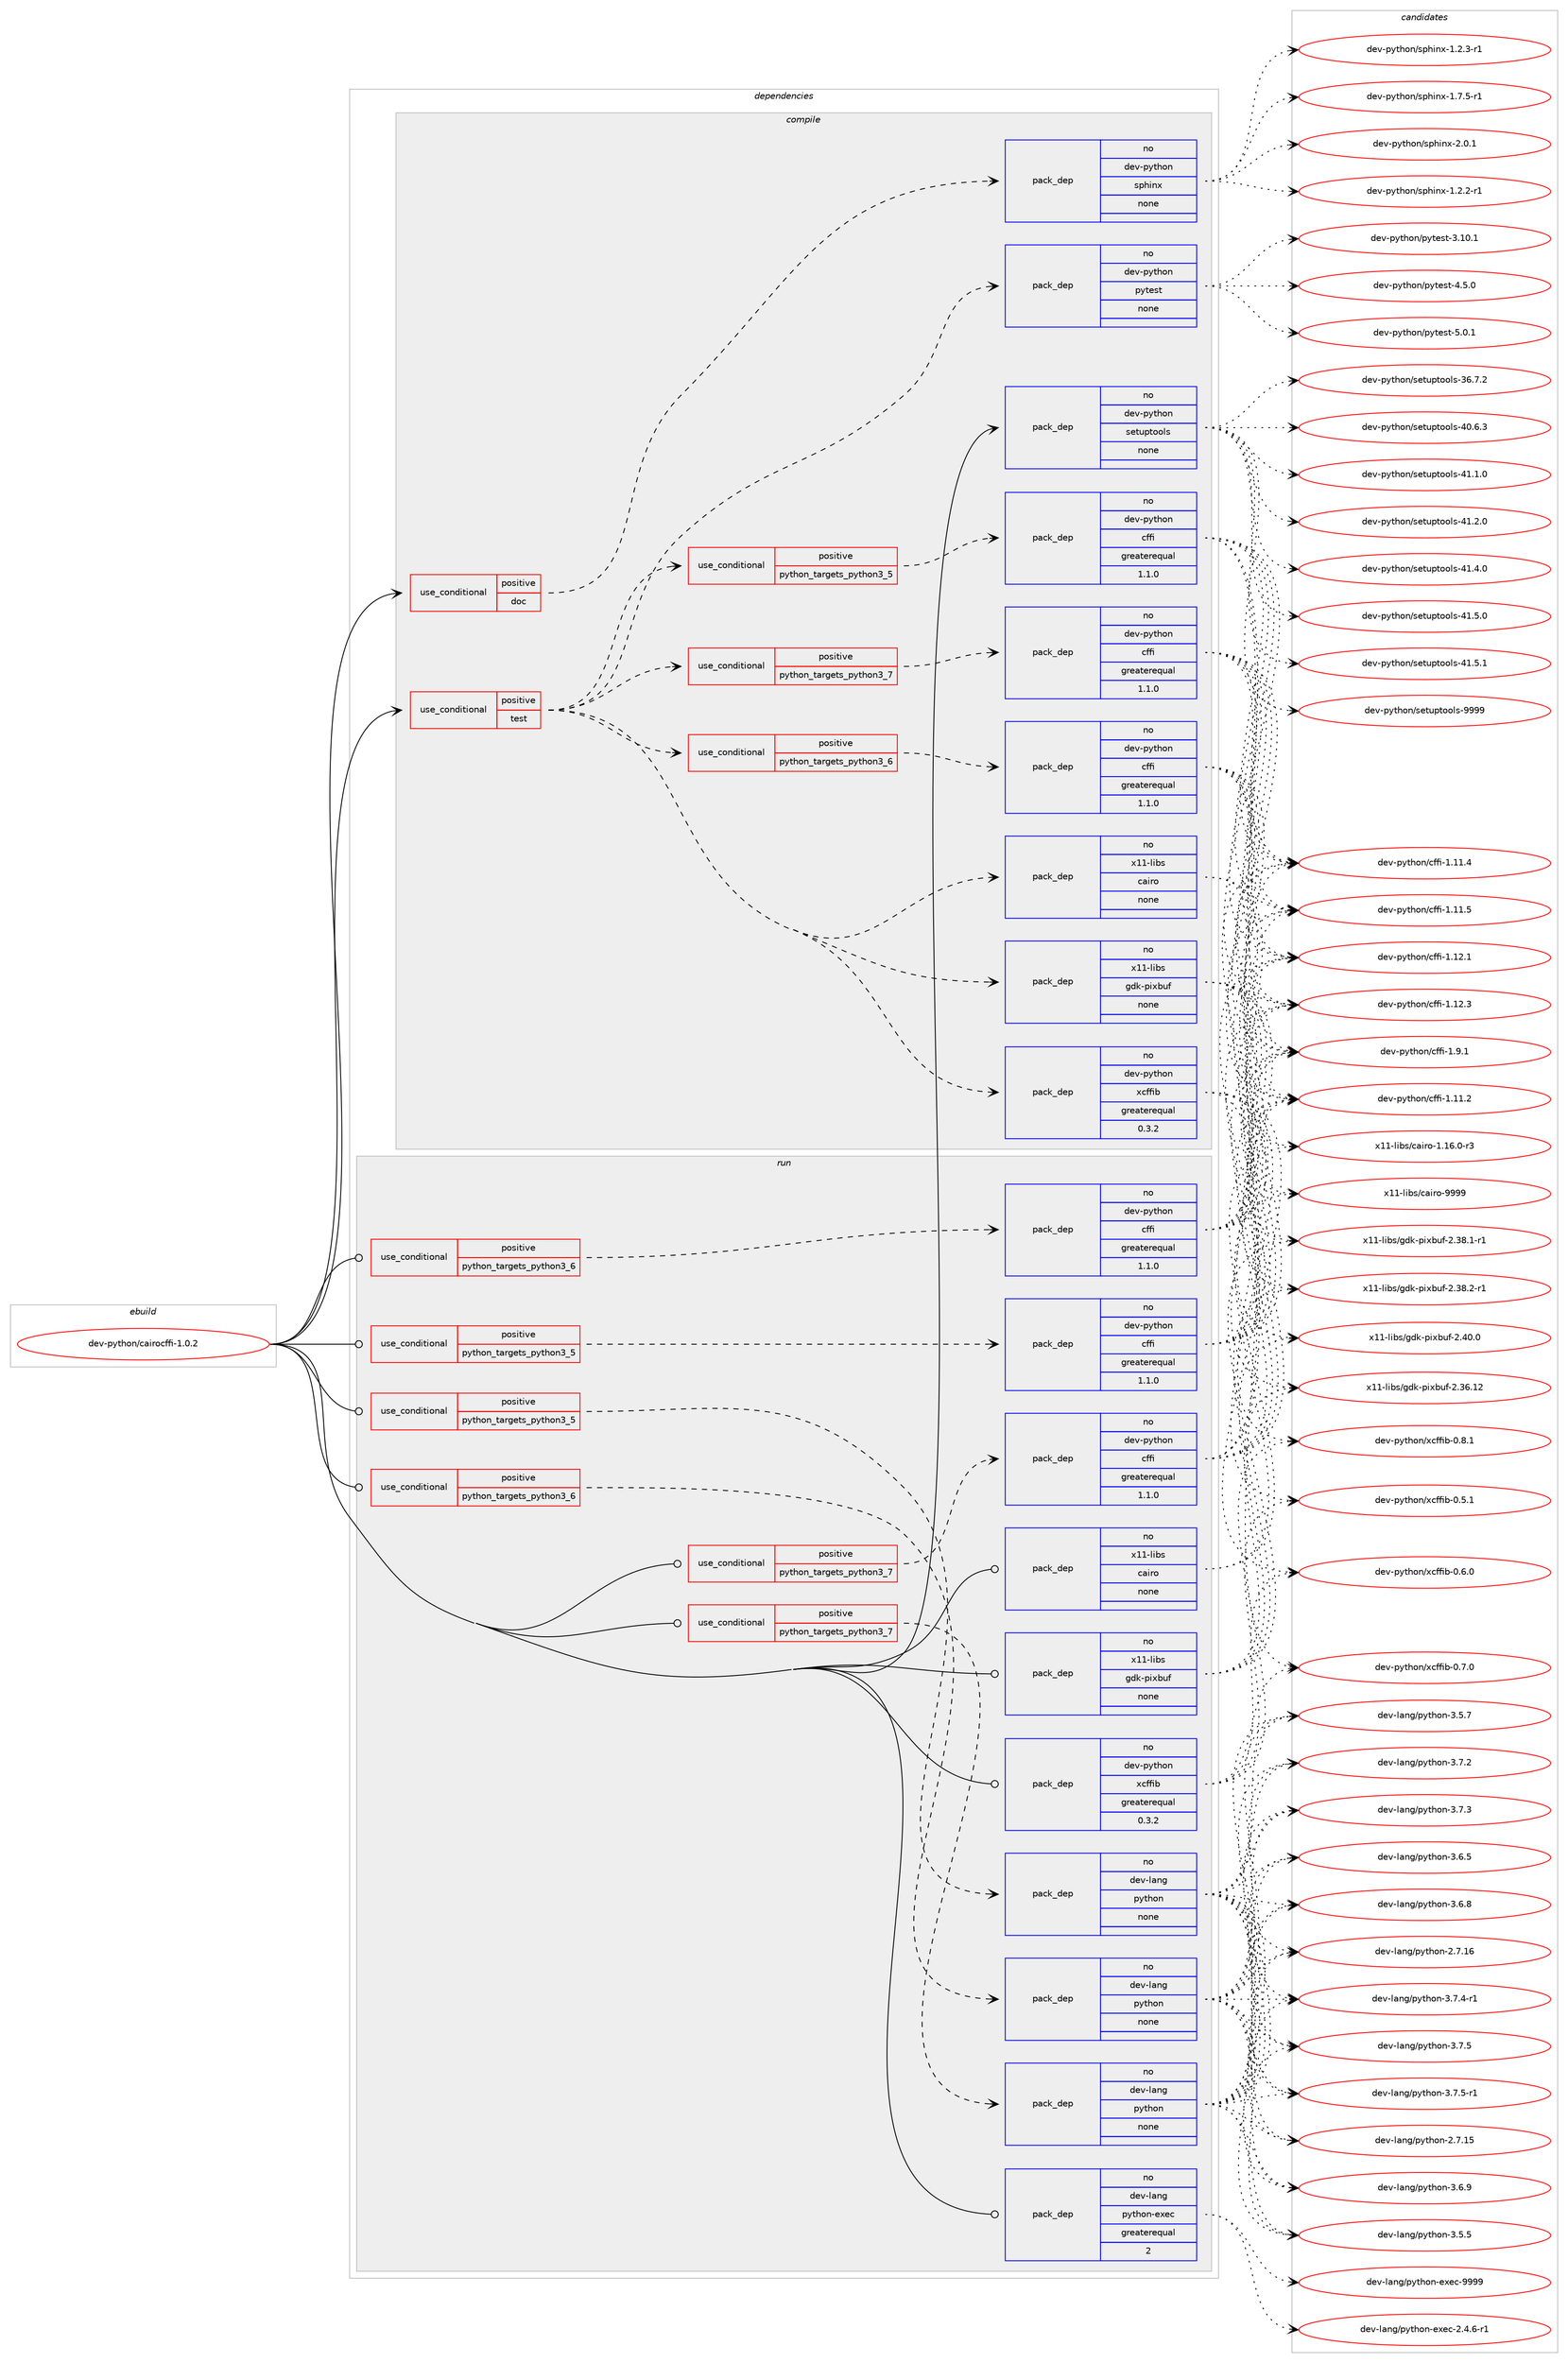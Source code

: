 digraph prolog {

# *************
# Graph options
# *************

newrank=true;
concentrate=true;
compound=true;
graph [rankdir=LR,fontname=Helvetica,fontsize=10,ranksep=1.5];#, ranksep=2.5, nodesep=0.2];
edge  [arrowhead=vee];
node  [fontname=Helvetica,fontsize=10];

# **********
# The ebuild
# **********

subgraph cluster_leftcol {
color=gray;
rank=same;
label=<<i>ebuild</i>>;
id [label="dev-python/cairocffi-1.0.2", color=red, width=4, href="../dev-python/cairocffi-1.0.2.svg"];
}

# ****************
# The dependencies
# ****************

subgraph cluster_midcol {
color=gray;
label=<<i>dependencies</i>>;
subgraph cluster_compile {
fillcolor="#eeeeee";
style=filled;
label=<<i>compile</i>>;
subgraph cond137234 {
dependency597925 [label=<<TABLE BORDER="0" CELLBORDER="1" CELLSPACING="0" CELLPADDING="4"><TR><TD ROWSPAN="3" CELLPADDING="10">use_conditional</TD></TR><TR><TD>positive</TD></TR><TR><TD>doc</TD></TR></TABLE>>, shape=none, color=red];
subgraph pack448914 {
dependency597926 [label=<<TABLE BORDER="0" CELLBORDER="1" CELLSPACING="0" CELLPADDING="4" WIDTH="220"><TR><TD ROWSPAN="6" CELLPADDING="30">pack_dep</TD></TR><TR><TD WIDTH="110">no</TD></TR><TR><TD>dev-python</TD></TR><TR><TD>sphinx</TD></TR><TR><TD>none</TD></TR><TR><TD></TD></TR></TABLE>>, shape=none, color=blue];
}
dependency597925:e -> dependency597926:w [weight=20,style="dashed",arrowhead="vee"];
}
id:e -> dependency597925:w [weight=20,style="solid",arrowhead="vee"];
subgraph cond137235 {
dependency597927 [label=<<TABLE BORDER="0" CELLBORDER="1" CELLSPACING="0" CELLPADDING="4"><TR><TD ROWSPAN="3" CELLPADDING="10">use_conditional</TD></TR><TR><TD>positive</TD></TR><TR><TD>test</TD></TR></TABLE>>, shape=none, color=red];
subgraph cond137236 {
dependency597928 [label=<<TABLE BORDER="0" CELLBORDER="1" CELLSPACING="0" CELLPADDING="4"><TR><TD ROWSPAN="3" CELLPADDING="10">use_conditional</TD></TR><TR><TD>positive</TD></TR><TR><TD>python_targets_python3_5</TD></TR></TABLE>>, shape=none, color=red];
subgraph pack448915 {
dependency597929 [label=<<TABLE BORDER="0" CELLBORDER="1" CELLSPACING="0" CELLPADDING="4" WIDTH="220"><TR><TD ROWSPAN="6" CELLPADDING="30">pack_dep</TD></TR><TR><TD WIDTH="110">no</TD></TR><TR><TD>dev-python</TD></TR><TR><TD>cffi</TD></TR><TR><TD>greaterequal</TD></TR><TR><TD>1.1.0</TD></TR></TABLE>>, shape=none, color=blue];
}
dependency597928:e -> dependency597929:w [weight=20,style="dashed",arrowhead="vee"];
}
dependency597927:e -> dependency597928:w [weight=20,style="dashed",arrowhead="vee"];
subgraph cond137237 {
dependency597930 [label=<<TABLE BORDER="0" CELLBORDER="1" CELLSPACING="0" CELLPADDING="4"><TR><TD ROWSPAN="3" CELLPADDING="10">use_conditional</TD></TR><TR><TD>positive</TD></TR><TR><TD>python_targets_python3_6</TD></TR></TABLE>>, shape=none, color=red];
subgraph pack448916 {
dependency597931 [label=<<TABLE BORDER="0" CELLBORDER="1" CELLSPACING="0" CELLPADDING="4" WIDTH="220"><TR><TD ROWSPAN="6" CELLPADDING="30">pack_dep</TD></TR><TR><TD WIDTH="110">no</TD></TR><TR><TD>dev-python</TD></TR><TR><TD>cffi</TD></TR><TR><TD>greaterequal</TD></TR><TR><TD>1.1.0</TD></TR></TABLE>>, shape=none, color=blue];
}
dependency597930:e -> dependency597931:w [weight=20,style="dashed",arrowhead="vee"];
}
dependency597927:e -> dependency597930:w [weight=20,style="dashed",arrowhead="vee"];
subgraph cond137238 {
dependency597932 [label=<<TABLE BORDER="0" CELLBORDER="1" CELLSPACING="0" CELLPADDING="4"><TR><TD ROWSPAN="3" CELLPADDING="10">use_conditional</TD></TR><TR><TD>positive</TD></TR><TR><TD>python_targets_python3_7</TD></TR></TABLE>>, shape=none, color=red];
subgraph pack448917 {
dependency597933 [label=<<TABLE BORDER="0" CELLBORDER="1" CELLSPACING="0" CELLPADDING="4" WIDTH="220"><TR><TD ROWSPAN="6" CELLPADDING="30">pack_dep</TD></TR><TR><TD WIDTH="110">no</TD></TR><TR><TD>dev-python</TD></TR><TR><TD>cffi</TD></TR><TR><TD>greaterequal</TD></TR><TR><TD>1.1.0</TD></TR></TABLE>>, shape=none, color=blue];
}
dependency597932:e -> dependency597933:w [weight=20,style="dashed",arrowhead="vee"];
}
dependency597927:e -> dependency597932:w [weight=20,style="dashed",arrowhead="vee"];
subgraph pack448918 {
dependency597934 [label=<<TABLE BORDER="0" CELLBORDER="1" CELLSPACING="0" CELLPADDING="4" WIDTH="220"><TR><TD ROWSPAN="6" CELLPADDING="30">pack_dep</TD></TR><TR><TD WIDTH="110">no</TD></TR><TR><TD>dev-python</TD></TR><TR><TD>xcffib</TD></TR><TR><TD>greaterequal</TD></TR><TR><TD>0.3.2</TD></TR></TABLE>>, shape=none, color=blue];
}
dependency597927:e -> dependency597934:w [weight=20,style="dashed",arrowhead="vee"];
subgraph pack448919 {
dependency597935 [label=<<TABLE BORDER="0" CELLBORDER="1" CELLSPACING="0" CELLPADDING="4" WIDTH="220"><TR><TD ROWSPAN="6" CELLPADDING="30">pack_dep</TD></TR><TR><TD WIDTH="110">no</TD></TR><TR><TD>x11-libs</TD></TR><TR><TD>cairo</TD></TR><TR><TD>none</TD></TR><TR><TD></TD></TR></TABLE>>, shape=none, color=blue];
}
dependency597927:e -> dependency597935:w [weight=20,style="dashed",arrowhead="vee"];
subgraph pack448920 {
dependency597936 [label=<<TABLE BORDER="0" CELLBORDER="1" CELLSPACING="0" CELLPADDING="4" WIDTH="220"><TR><TD ROWSPAN="6" CELLPADDING="30">pack_dep</TD></TR><TR><TD WIDTH="110">no</TD></TR><TR><TD>x11-libs</TD></TR><TR><TD>gdk-pixbuf</TD></TR><TR><TD>none</TD></TR><TR><TD></TD></TR></TABLE>>, shape=none, color=blue];
}
dependency597927:e -> dependency597936:w [weight=20,style="dashed",arrowhead="vee"];
subgraph pack448921 {
dependency597937 [label=<<TABLE BORDER="0" CELLBORDER="1" CELLSPACING="0" CELLPADDING="4" WIDTH="220"><TR><TD ROWSPAN="6" CELLPADDING="30">pack_dep</TD></TR><TR><TD WIDTH="110">no</TD></TR><TR><TD>dev-python</TD></TR><TR><TD>pytest</TD></TR><TR><TD>none</TD></TR><TR><TD></TD></TR></TABLE>>, shape=none, color=blue];
}
dependency597927:e -> dependency597937:w [weight=20,style="dashed",arrowhead="vee"];
}
id:e -> dependency597927:w [weight=20,style="solid",arrowhead="vee"];
subgraph pack448922 {
dependency597938 [label=<<TABLE BORDER="0" CELLBORDER="1" CELLSPACING="0" CELLPADDING="4" WIDTH="220"><TR><TD ROWSPAN="6" CELLPADDING="30">pack_dep</TD></TR><TR><TD WIDTH="110">no</TD></TR><TR><TD>dev-python</TD></TR><TR><TD>setuptools</TD></TR><TR><TD>none</TD></TR><TR><TD></TD></TR></TABLE>>, shape=none, color=blue];
}
id:e -> dependency597938:w [weight=20,style="solid",arrowhead="vee"];
}
subgraph cluster_compileandrun {
fillcolor="#eeeeee";
style=filled;
label=<<i>compile and run</i>>;
}
subgraph cluster_run {
fillcolor="#eeeeee";
style=filled;
label=<<i>run</i>>;
subgraph cond137239 {
dependency597939 [label=<<TABLE BORDER="0" CELLBORDER="1" CELLSPACING="0" CELLPADDING="4"><TR><TD ROWSPAN="3" CELLPADDING="10">use_conditional</TD></TR><TR><TD>positive</TD></TR><TR><TD>python_targets_python3_5</TD></TR></TABLE>>, shape=none, color=red];
subgraph pack448923 {
dependency597940 [label=<<TABLE BORDER="0" CELLBORDER="1" CELLSPACING="0" CELLPADDING="4" WIDTH="220"><TR><TD ROWSPAN="6" CELLPADDING="30">pack_dep</TD></TR><TR><TD WIDTH="110">no</TD></TR><TR><TD>dev-lang</TD></TR><TR><TD>python</TD></TR><TR><TD>none</TD></TR><TR><TD></TD></TR></TABLE>>, shape=none, color=blue];
}
dependency597939:e -> dependency597940:w [weight=20,style="dashed",arrowhead="vee"];
}
id:e -> dependency597939:w [weight=20,style="solid",arrowhead="odot"];
subgraph cond137240 {
dependency597941 [label=<<TABLE BORDER="0" CELLBORDER="1" CELLSPACING="0" CELLPADDING="4"><TR><TD ROWSPAN="3" CELLPADDING="10">use_conditional</TD></TR><TR><TD>positive</TD></TR><TR><TD>python_targets_python3_5</TD></TR></TABLE>>, shape=none, color=red];
subgraph pack448924 {
dependency597942 [label=<<TABLE BORDER="0" CELLBORDER="1" CELLSPACING="0" CELLPADDING="4" WIDTH="220"><TR><TD ROWSPAN="6" CELLPADDING="30">pack_dep</TD></TR><TR><TD WIDTH="110">no</TD></TR><TR><TD>dev-python</TD></TR><TR><TD>cffi</TD></TR><TR><TD>greaterequal</TD></TR><TR><TD>1.1.0</TD></TR></TABLE>>, shape=none, color=blue];
}
dependency597941:e -> dependency597942:w [weight=20,style="dashed",arrowhead="vee"];
}
id:e -> dependency597941:w [weight=20,style="solid",arrowhead="odot"];
subgraph cond137241 {
dependency597943 [label=<<TABLE BORDER="0" CELLBORDER="1" CELLSPACING="0" CELLPADDING="4"><TR><TD ROWSPAN="3" CELLPADDING="10">use_conditional</TD></TR><TR><TD>positive</TD></TR><TR><TD>python_targets_python3_6</TD></TR></TABLE>>, shape=none, color=red];
subgraph pack448925 {
dependency597944 [label=<<TABLE BORDER="0" CELLBORDER="1" CELLSPACING="0" CELLPADDING="4" WIDTH="220"><TR><TD ROWSPAN="6" CELLPADDING="30">pack_dep</TD></TR><TR><TD WIDTH="110">no</TD></TR><TR><TD>dev-lang</TD></TR><TR><TD>python</TD></TR><TR><TD>none</TD></TR><TR><TD></TD></TR></TABLE>>, shape=none, color=blue];
}
dependency597943:e -> dependency597944:w [weight=20,style="dashed",arrowhead="vee"];
}
id:e -> dependency597943:w [weight=20,style="solid",arrowhead="odot"];
subgraph cond137242 {
dependency597945 [label=<<TABLE BORDER="0" CELLBORDER="1" CELLSPACING="0" CELLPADDING="4"><TR><TD ROWSPAN="3" CELLPADDING="10">use_conditional</TD></TR><TR><TD>positive</TD></TR><TR><TD>python_targets_python3_6</TD></TR></TABLE>>, shape=none, color=red];
subgraph pack448926 {
dependency597946 [label=<<TABLE BORDER="0" CELLBORDER="1" CELLSPACING="0" CELLPADDING="4" WIDTH="220"><TR><TD ROWSPAN="6" CELLPADDING="30">pack_dep</TD></TR><TR><TD WIDTH="110">no</TD></TR><TR><TD>dev-python</TD></TR><TR><TD>cffi</TD></TR><TR><TD>greaterequal</TD></TR><TR><TD>1.1.0</TD></TR></TABLE>>, shape=none, color=blue];
}
dependency597945:e -> dependency597946:w [weight=20,style="dashed",arrowhead="vee"];
}
id:e -> dependency597945:w [weight=20,style="solid",arrowhead="odot"];
subgraph cond137243 {
dependency597947 [label=<<TABLE BORDER="0" CELLBORDER="1" CELLSPACING="0" CELLPADDING="4"><TR><TD ROWSPAN="3" CELLPADDING="10">use_conditional</TD></TR><TR><TD>positive</TD></TR><TR><TD>python_targets_python3_7</TD></TR></TABLE>>, shape=none, color=red];
subgraph pack448927 {
dependency597948 [label=<<TABLE BORDER="0" CELLBORDER="1" CELLSPACING="0" CELLPADDING="4" WIDTH="220"><TR><TD ROWSPAN="6" CELLPADDING="30">pack_dep</TD></TR><TR><TD WIDTH="110">no</TD></TR><TR><TD>dev-lang</TD></TR><TR><TD>python</TD></TR><TR><TD>none</TD></TR><TR><TD></TD></TR></TABLE>>, shape=none, color=blue];
}
dependency597947:e -> dependency597948:w [weight=20,style="dashed",arrowhead="vee"];
}
id:e -> dependency597947:w [weight=20,style="solid",arrowhead="odot"];
subgraph cond137244 {
dependency597949 [label=<<TABLE BORDER="0" CELLBORDER="1" CELLSPACING="0" CELLPADDING="4"><TR><TD ROWSPAN="3" CELLPADDING="10">use_conditional</TD></TR><TR><TD>positive</TD></TR><TR><TD>python_targets_python3_7</TD></TR></TABLE>>, shape=none, color=red];
subgraph pack448928 {
dependency597950 [label=<<TABLE BORDER="0" CELLBORDER="1" CELLSPACING="0" CELLPADDING="4" WIDTH="220"><TR><TD ROWSPAN="6" CELLPADDING="30">pack_dep</TD></TR><TR><TD WIDTH="110">no</TD></TR><TR><TD>dev-python</TD></TR><TR><TD>cffi</TD></TR><TR><TD>greaterequal</TD></TR><TR><TD>1.1.0</TD></TR></TABLE>>, shape=none, color=blue];
}
dependency597949:e -> dependency597950:w [weight=20,style="dashed",arrowhead="vee"];
}
id:e -> dependency597949:w [weight=20,style="solid",arrowhead="odot"];
subgraph pack448929 {
dependency597951 [label=<<TABLE BORDER="0" CELLBORDER="1" CELLSPACING="0" CELLPADDING="4" WIDTH="220"><TR><TD ROWSPAN="6" CELLPADDING="30">pack_dep</TD></TR><TR><TD WIDTH="110">no</TD></TR><TR><TD>dev-lang</TD></TR><TR><TD>python-exec</TD></TR><TR><TD>greaterequal</TD></TR><TR><TD>2</TD></TR></TABLE>>, shape=none, color=blue];
}
id:e -> dependency597951:w [weight=20,style="solid",arrowhead="odot"];
subgraph pack448930 {
dependency597952 [label=<<TABLE BORDER="0" CELLBORDER="1" CELLSPACING="0" CELLPADDING="4" WIDTH="220"><TR><TD ROWSPAN="6" CELLPADDING="30">pack_dep</TD></TR><TR><TD WIDTH="110">no</TD></TR><TR><TD>dev-python</TD></TR><TR><TD>xcffib</TD></TR><TR><TD>greaterequal</TD></TR><TR><TD>0.3.2</TD></TR></TABLE>>, shape=none, color=blue];
}
id:e -> dependency597952:w [weight=20,style="solid",arrowhead="odot"];
subgraph pack448931 {
dependency597953 [label=<<TABLE BORDER="0" CELLBORDER="1" CELLSPACING="0" CELLPADDING="4" WIDTH="220"><TR><TD ROWSPAN="6" CELLPADDING="30">pack_dep</TD></TR><TR><TD WIDTH="110">no</TD></TR><TR><TD>x11-libs</TD></TR><TR><TD>cairo</TD></TR><TR><TD>none</TD></TR><TR><TD></TD></TR></TABLE>>, shape=none, color=blue];
}
id:e -> dependency597953:w [weight=20,style="solid",arrowhead="odot"];
subgraph pack448932 {
dependency597954 [label=<<TABLE BORDER="0" CELLBORDER="1" CELLSPACING="0" CELLPADDING="4" WIDTH="220"><TR><TD ROWSPAN="6" CELLPADDING="30">pack_dep</TD></TR><TR><TD WIDTH="110">no</TD></TR><TR><TD>x11-libs</TD></TR><TR><TD>gdk-pixbuf</TD></TR><TR><TD>none</TD></TR><TR><TD></TD></TR></TABLE>>, shape=none, color=blue];
}
id:e -> dependency597954:w [weight=20,style="solid",arrowhead="odot"];
}
}

# **************
# The candidates
# **************

subgraph cluster_choices {
rank=same;
color=gray;
label=<<i>candidates</i>>;

subgraph choice448914 {
color=black;
nodesep=1;
choice10010111845112121116104111110471151121041051101204549465046504511449 [label="dev-python/sphinx-1.2.2-r1", color=red, width=4,href="../dev-python/sphinx-1.2.2-r1.svg"];
choice10010111845112121116104111110471151121041051101204549465046514511449 [label="dev-python/sphinx-1.2.3-r1", color=red, width=4,href="../dev-python/sphinx-1.2.3-r1.svg"];
choice10010111845112121116104111110471151121041051101204549465546534511449 [label="dev-python/sphinx-1.7.5-r1", color=red, width=4,href="../dev-python/sphinx-1.7.5-r1.svg"];
choice1001011184511212111610411111047115112104105110120455046484649 [label="dev-python/sphinx-2.0.1", color=red, width=4,href="../dev-python/sphinx-2.0.1.svg"];
dependency597926:e -> choice10010111845112121116104111110471151121041051101204549465046504511449:w [style=dotted,weight="100"];
dependency597926:e -> choice10010111845112121116104111110471151121041051101204549465046514511449:w [style=dotted,weight="100"];
dependency597926:e -> choice10010111845112121116104111110471151121041051101204549465546534511449:w [style=dotted,weight="100"];
dependency597926:e -> choice1001011184511212111610411111047115112104105110120455046484649:w [style=dotted,weight="100"];
}
subgraph choice448915 {
color=black;
nodesep=1;
choice10010111845112121116104111110479910210210545494649494650 [label="dev-python/cffi-1.11.2", color=red, width=4,href="../dev-python/cffi-1.11.2.svg"];
choice10010111845112121116104111110479910210210545494649494652 [label="dev-python/cffi-1.11.4", color=red, width=4,href="../dev-python/cffi-1.11.4.svg"];
choice10010111845112121116104111110479910210210545494649494653 [label="dev-python/cffi-1.11.5", color=red, width=4,href="../dev-python/cffi-1.11.5.svg"];
choice10010111845112121116104111110479910210210545494649504649 [label="dev-python/cffi-1.12.1", color=red, width=4,href="../dev-python/cffi-1.12.1.svg"];
choice10010111845112121116104111110479910210210545494649504651 [label="dev-python/cffi-1.12.3", color=red, width=4,href="../dev-python/cffi-1.12.3.svg"];
choice100101118451121211161041111104799102102105454946574649 [label="dev-python/cffi-1.9.1", color=red, width=4,href="../dev-python/cffi-1.9.1.svg"];
dependency597929:e -> choice10010111845112121116104111110479910210210545494649494650:w [style=dotted,weight="100"];
dependency597929:e -> choice10010111845112121116104111110479910210210545494649494652:w [style=dotted,weight="100"];
dependency597929:e -> choice10010111845112121116104111110479910210210545494649494653:w [style=dotted,weight="100"];
dependency597929:e -> choice10010111845112121116104111110479910210210545494649504649:w [style=dotted,weight="100"];
dependency597929:e -> choice10010111845112121116104111110479910210210545494649504651:w [style=dotted,weight="100"];
dependency597929:e -> choice100101118451121211161041111104799102102105454946574649:w [style=dotted,weight="100"];
}
subgraph choice448916 {
color=black;
nodesep=1;
choice10010111845112121116104111110479910210210545494649494650 [label="dev-python/cffi-1.11.2", color=red, width=4,href="../dev-python/cffi-1.11.2.svg"];
choice10010111845112121116104111110479910210210545494649494652 [label="dev-python/cffi-1.11.4", color=red, width=4,href="../dev-python/cffi-1.11.4.svg"];
choice10010111845112121116104111110479910210210545494649494653 [label="dev-python/cffi-1.11.5", color=red, width=4,href="../dev-python/cffi-1.11.5.svg"];
choice10010111845112121116104111110479910210210545494649504649 [label="dev-python/cffi-1.12.1", color=red, width=4,href="../dev-python/cffi-1.12.1.svg"];
choice10010111845112121116104111110479910210210545494649504651 [label="dev-python/cffi-1.12.3", color=red, width=4,href="../dev-python/cffi-1.12.3.svg"];
choice100101118451121211161041111104799102102105454946574649 [label="dev-python/cffi-1.9.1", color=red, width=4,href="../dev-python/cffi-1.9.1.svg"];
dependency597931:e -> choice10010111845112121116104111110479910210210545494649494650:w [style=dotted,weight="100"];
dependency597931:e -> choice10010111845112121116104111110479910210210545494649494652:w [style=dotted,weight="100"];
dependency597931:e -> choice10010111845112121116104111110479910210210545494649494653:w [style=dotted,weight="100"];
dependency597931:e -> choice10010111845112121116104111110479910210210545494649504649:w [style=dotted,weight="100"];
dependency597931:e -> choice10010111845112121116104111110479910210210545494649504651:w [style=dotted,weight="100"];
dependency597931:e -> choice100101118451121211161041111104799102102105454946574649:w [style=dotted,weight="100"];
}
subgraph choice448917 {
color=black;
nodesep=1;
choice10010111845112121116104111110479910210210545494649494650 [label="dev-python/cffi-1.11.2", color=red, width=4,href="../dev-python/cffi-1.11.2.svg"];
choice10010111845112121116104111110479910210210545494649494652 [label="dev-python/cffi-1.11.4", color=red, width=4,href="../dev-python/cffi-1.11.4.svg"];
choice10010111845112121116104111110479910210210545494649494653 [label="dev-python/cffi-1.11.5", color=red, width=4,href="../dev-python/cffi-1.11.5.svg"];
choice10010111845112121116104111110479910210210545494649504649 [label="dev-python/cffi-1.12.1", color=red, width=4,href="../dev-python/cffi-1.12.1.svg"];
choice10010111845112121116104111110479910210210545494649504651 [label="dev-python/cffi-1.12.3", color=red, width=4,href="../dev-python/cffi-1.12.3.svg"];
choice100101118451121211161041111104799102102105454946574649 [label="dev-python/cffi-1.9.1", color=red, width=4,href="../dev-python/cffi-1.9.1.svg"];
dependency597933:e -> choice10010111845112121116104111110479910210210545494649494650:w [style=dotted,weight="100"];
dependency597933:e -> choice10010111845112121116104111110479910210210545494649494652:w [style=dotted,weight="100"];
dependency597933:e -> choice10010111845112121116104111110479910210210545494649494653:w [style=dotted,weight="100"];
dependency597933:e -> choice10010111845112121116104111110479910210210545494649504649:w [style=dotted,weight="100"];
dependency597933:e -> choice10010111845112121116104111110479910210210545494649504651:w [style=dotted,weight="100"];
dependency597933:e -> choice100101118451121211161041111104799102102105454946574649:w [style=dotted,weight="100"];
}
subgraph choice448918 {
color=black;
nodesep=1;
choice10010111845112121116104111110471209910210210598454846534649 [label="dev-python/xcffib-0.5.1", color=red, width=4,href="../dev-python/xcffib-0.5.1.svg"];
choice10010111845112121116104111110471209910210210598454846544648 [label="dev-python/xcffib-0.6.0", color=red, width=4,href="../dev-python/xcffib-0.6.0.svg"];
choice10010111845112121116104111110471209910210210598454846554648 [label="dev-python/xcffib-0.7.0", color=red, width=4,href="../dev-python/xcffib-0.7.0.svg"];
choice10010111845112121116104111110471209910210210598454846564649 [label="dev-python/xcffib-0.8.1", color=red, width=4,href="../dev-python/xcffib-0.8.1.svg"];
dependency597934:e -> choice10010111845112121116104111110471209910210210598454846534649:w [style=dotted,weight="100"];
dependency597934:e -> choice10010111845112121116104111110471209910210210598454846544648:w [style=dotted,weight="100"];
dependency597934:e -> choice10010111845112121116104111110471209910210210598454846554648:w [style=dotted,weight="100"];
dependency597934:e -> choice10010111845112121116104111110471209910210210598454846564649:w [style=dotted,weight="100"];
}
subgraph choice448919 {
color=black;
nodesep=1;
choice12049494510810598115479997105114111454946495446484511451 [label="x11-libs/cairo-1.16.0-r3", color=red, width=4,href="../x11-libs/cairo-1.16.0-r3.svg"];
choice120494945108105981154799971051141114557575757 [label="x11-libs/cairo-9999", color=red, width=4,href="../x11-libs/cairo-9999.svg"];
dependency597935:e -> choice12049494510810598115479997105114111454946495446484511451:w [style=dotted,weight="100"];
dependency597935:e -> choice120494945108105981154799971051141114557575757:w [style=dotted,weight="100"];
}
subgraph choice448920 {
color=black;
nodesep=1;
choice120494945108105981154710310010745112105120981171024550465154464950 [label="x11-libs/gdk-pixbuf-2.36.12", color=red, width=4,href="../x11-libs/gdk-pixbuf-2.36.12.svg"];
choice12049494510810598115471031001074511210512098117102455046515646494511449 [label="x11-libs/gdk-pixbuf-2.38.1-r1", color=red, width=4,href="../x11-libs/gdk-pixbuf-2.38.1-r1.svg"];
choice12049494510810598115471031001074511210512098117102455046515646504511449 [label="x11-libs/gdk-pixbuf-2.38.2-r1", color=red, width=4,href="../x11-libs/gdk-pixbuf-2.38.2-r1.svg"];
choice1204949451081059811547103100107451121051209811710245504652484648 [label="x11-libs/gdk-pixbuf-2.40.0", color=red, width=4,href="../x11-libs/gdk-pixbuf-2.40.0.svg"];
dependency597936:e -> choice120494945108105981154710310010745112105120981171024550465154464950:w [style=dotted,weight="100"];
dependency597936:e -> choice12049494510810598115471031001074511210512098117102455046515646494511449:w [style=dotted,weight="100"];
dependency597936:e -> choice12049494510810598115471031001074511210512098117102455046515646504511449:w [style=dotted,weight="100"];
dependency597936:e -> choice1204949451081059811547103100107451121051209811710245504652484648:w [style=dotted,weight="100"];
}
subgraph choice448921 {
color=black;
nodesep=1;
choice100101118451121211161041111104711212111610111511645514649484649 [label="dev-python/pytest-3.10.1", color=red, width=4,href="../dev-python/pytest-3.10.1.svg"];
choice1001011184511212111610411111047112121116101115116455246534648 [label="dev-python/pytest-4.5.0", color=red, width=4,href="../dev-python/pytest-4.5.0.svg"];
choice1001011184511212111610411111047112121116101115116455346484649 [label="dev-python/pytest-5.0.1", color=red, width=4,href="../dev-python/pytest-5.0.1.svg"];
dependency597937:e -> choice100101118451121211161041111104711212111610111511645514649484649:w [style=dotted,weight="100"];
dependency597937:e -> choice1001011184511212111610411111047112121116101115116455246534648:w [style=dotted,weight="100"];
dependency597937:e -> choice1001011184511212111610411111047112121116101115116455346484649:w [style=dotted,weight="100"];
}
subgraph choice448922 {
color=black;
nodesep=1;
choice100101118451121211161041111104711510111611711211611111110811545515446554650 [label="dev-python/setuptools-36.7.2", color=red, width=4,href="../dev-python/setuptools-36.7.2.svg"];
choice100101118451121211161041111104711510111611711211611111110811545524846544651 [label="dev-python/setuptools-40.6.3", color=red, width=4,href="../dev-python/setuptools-40.6.3.svg"];
choice100101118451121211161041111104711510111611711211611111110811545524946494648 [label="dev-python/setuptools-41.1.0", color=red, width=4,href="../dev-python/setuptools-41.1.0.svg"];
choice100101118451121211161041111104711510111611711211611111110811545524946504648 [label="dev-python/setuptools-41.2.0", color=red, width=4,href="../dev-python/setuptools-41.2.0.svg"];
choice100101118451121211161041111104711510111611711211611111110811545524946524648 [label="dev-python/setuptools-41.4.0", color=red, width=4,href="../dev-python/setuptools-41.4.0.svg"];
choice100101118451121211161041111104711510111611711211611111110811545524946534648 [label="dev-python/setuptools-41.5.0", color=red, width=4,href="../dev-python/setuptools-41.5.0.svg"];
choice100101118451121211161041111104711510111611711211611111110811545524946534649 [label="dev-python/setuptools-41.5.1", color=red, width=4,href="../dev-python/setuptools-41.5.1.svg"];
choice10010111845112121116104111110471151011161171121161111111081154557575757 [label="dev-python/setuptools-9999", color=red, width=4,href="../dev-python/setuptools-9999.svg"];
dependency597938:e -> choice100101118451121211161041111104711510111611711211611111110811545515446554650:w [style=dotted,weight="100"];
dependency597938:e -> choice100101118451121211161041111104711510111611711211611111110811545524846544651:w [style=dotted,weight="100"];
dependency597938:e -> choice100101118451121211161041111104711510111611711211611111110811545524946494648:w [style=dotted,weight="100"];
dependency597938:e -> choice100101118451121211161041111104711510111611711211611111110811545524946504648:w [style=dotted,weight="100"];
dependency597938:e -> choice100101118451121211161041111104711510111611711211611111110811545524946524648:w [style=dotted,weight="100"];
dependency597938:e -> choice100101118451121211161041111104711510111611711211611111110811545524946534648:w [style=dotted,weight="100"];
dependency597938:e -> choice100101118451121211161041111104711510111611711211611111110811545524946534649:w [style=dotted,weight="100"];
dependency597938:e -> choice10010111845112121116104111110471151011161171121161111111081154557575757:w [style=dotted,weight="100"];
}
subgraph choice448923 {
color=black;
nodesep=1;
choice10010111845108971101034711212111610411111045504655464953 [label="dev-lang/python-2.7.15", color=red, width=4,href="../dev-lang/python-2.7.15.svg"];
choice10010111845108971101034711212111610411111045504655464954 [label="dev-lang/python-2.7.16", color=red, width=4,href="../dev-lang/python-2.7.16.svg"];
choice100101118451089711010347112121116104111110455146534653 [label="dev-lang/python-3.5.5", color=red, width=4,href="../dev-lang/python-3.5.5.svg"];
choice100101118451089711010347112121116104111110455146534655 [label="dev-lang/python-3.5.7", color=red, width=4,href="../dev-lang/python-3.5.7.svg"];
choice100101118451089711010347112121116104111110455146544653 [label="dev-lang/python-3.6.5", color=red, width=4,href="../dev-lang/python-3.6.5.svg"];
choice100101118451089711010347112121116104111110455146544656 [label="dev-lang/python-3.6.8", color=red, width=4,href="../dev-lang/python-3.6.8.svg"];
choice100101118451089711010347112121116104111110455146544657 [label="dev-lang/python-3.6.9", color=red, width=4,href="../dev-lang/python-3.6.9.svg"];
choice100101118451089711010347112121116104111110455146554650 [label="dev-lang/python-3.7.2", color=red, width=4,href="../dev-lang/python-3.7.2.svg"];
choice100101118451089711010347112121116104111110455146554651 [label="dev-lang/python-3.7.3", color=red, width=4,href="../dev-lang/python-3.7.3.svg"];
choice1001011184510897110103471121211161041111104551465546524511449 [label="dev-lang/python-3.7.4-r1", color=red, width=4,href="../dev-lang/python-3.7.4-r1.svg"];
choice100101118451089711010347112121116104111110455146554653 [label="dev-lang/python-3.7.5", color=red, width=4,href="../dev-lang/python-3.7.5.svg"];
choice1001011184510897110103471121211161041111104551465546534511449 [label="dev-lang/python-3.7.5-r1", color=red, width=4,href="../dev-lang/python-3.7.5-r1.svg"];
dependency597940:e -> choice10010111845108971101034711212111610411111045504655464953:w [style=dotted,weight="100"];
dependency597940:e -> choice10010111845108971101034711212111610411111045504655464954:w [style=dotted,weight="100"];
dependency597940:e -> choice100101118451089711010347112121116104111110455146534653:w [style=dotted,weight="100"];
dependency597940:e -> choice100101118451089711010347112121116104111110455146534655:w [style=dotted,weight="100"];
dependency597940:e -> choice100101118451089711010347112121116104111110455146544653:w [style=dotted,weight="100"];
dependency597940:e -> choice100101118451089711010347112121116104111110455146544656:w [style=dotted,weight="100"];
dependency597940:e -> choice100101118451089711010347112121116104111110455146544657:w [style=dotted,weight="100"];
dependency597940:e -> choice100101118451089711010347112121116104111110455146554650:w [style=dotted,weight="100"];
dependency597940:e -> choice100101118451089711010347112121116104111110455146554651:w [style=dotted,weight="100"];
dependency597940:e -> choice1001011184510897110103471121211161041111104551465546524511449:w [style=dotted,weight="100"];
dependency597940:e -> choice100101118451089711010347112121116104111110455146554653:w [style=dotted,weight="100"];
dependency597940:e -> choice1001011184510897110103471121211161041111104551465546534511449:w [style=dotted,weight="100"];
}
subgraph choice448924 {
color=black;
nodesep=1;
choice10010111845112121116104111110479910210210545494649494650 [label="dev-python/cffi-1.11.2", color=red, width=4,href="../dev-python/cffi-1.11.2.svg"];
choice10010111845112121116104111110479910210210545494649494652 [label="dev-python/cffi-1.11.4", color=red, width=4,href="../dev-python/cffi-1.11.4.svg"];
choice10010111845112121116104111110479910210210545494649494653 [label="dev-python/cffi-1.11.5", color=red, width=4,href="../dev-python/cffi-1.11.5.svg"];
choice10010111845112121116104111110479910210210545494649504649 [label="dev-python/cffi-1.12.1", color=red, width=4,href="../dev-python/cffi-1.12.1.svg"];
choice10010111845112121116104111110479910210210545494649504651 [label="dev-python/cffi-1.12.3", color=red, width=4,href="../dev-python/cffi-1.12.3.svg"];
choice100101118451121211161041111104799102102105454946574649 [label="dev-python/cffi-1.9.1", color=red, width=4,href="../dev-python/cffi-1.9.1.svg"];
dependency597942:e -> choice10010111845112121116104111110479910210210545494649494650:w [style=dotted,weight="100"];
dependency597942:e -> choice10010111845112121116104111110479910210210545494649494652:w [style=dotted,weight="100"];
dependency597942:e -> choice10010111845112121116104111110479910210210545494649494653:w [style=dotted,weight="100"];
dependency597942:e -> choice10010111845112121116104111110479910210210545494649504649:w [style=dotted,weight="100"];
dependency597942:e -> choice10010111845112121116104111110479910210210545494649504651:w [style=dotted,weight="100"];
dependency597942:e -> choice100101118451121211161041111104799102102105454946574649:w [style=dotted,weight="100"];
}
subgraph choice448925 {
color=black;
nodesep=1;
choice10010111845108971101034711212111610411111045504655464953 [label="dev-lang/python-2.7.15", color=red, width=4,href="../dev-lang/python-2.7.15.svg"];
choice10010111845108971101034711212111610411111045504655464954 [label="dev-lang/python-2.7.16", color=red, width=4,href="../dev-lang/python-2.7.16.svg"];
choice100101118451089711010347112121116104111110455146534653 [label="dev-lang/python-3.5.5", color=red, width=4,href="../dev-lang/python-3.5.5.svg"];
choice100101118451089711010347112121116104111110455146534655 [label="dev-lang/python-3.5.7", color=red, width=4,href="../dev-lang/python-3.5.7.svg"];
choice100101118451089711010347112121116104111110455146544653 [label="dev-lang/python-3.6.5", color=red, width=4,href="../dev-lang/python-3.6.5.svg"];
choice100101118451089711010347112121116104111110455146544656 [label="dev-lang/python-3.6.8", color=red, width=4,href="../dev-lang/python-3.6.8.svg"];
choice100101118451089711010347112121116104111110455146544657 [label="dev-lang/python-3.6.9", color=red, width=4,href="../dev-lang/python-3.6.9.svg"];
choice100101118451089711010347112121116104111110455146554650 [label="dev-lang/python-3.7.2", color=red, width=4,href="../dev-lang/python-3.7.2.svg"];
choice100101118451089711010347112121116104111110455146554651 [label="dev-lang/python-3.7.3", color=red, width=4,href="../dev-lang/python-3.7.3.svg"];
choice1001011184510897110103471121211161041111104551465546524511449 [label="dev-lang/python-3.7.4-r1", color=red, width=4,href="../dev-lang/python-3.7.4-r1.svg"];
choice100101118451089711010347112121116104111110455146554653 [label="dev-lang/python-3.7.5", color=red, width=4,href="../dev-lang/python-3.7.5.svg"];
choice1001011184510897110103471121211161041111104551465546534511449 [label="dev-lang/python-3.7.5-r1", color=red, width=4,href="../dev-lang/python-3.7.5-r1.svg"];
dependency597944:e -> choice10010111845108971101034711212111610411111045504655464953:w [style=dotted,weight="100"];
dependency597944:e -> choice10010111845108971101034711212111610411111045504655464954:w [style=dotted,weight="100"];
dependency597944:e -> choice100101118451089711010347112121116104111110455146534653:w [style=dotted,weight="100"];
dependency597944:e -> choice100101118451089711010347112121116104111110455146534655:w [style=dotted,weight="100"];
dependency597944:e -> choice100101118451089711010347112121116104111110455146544653:w [style=dotted,weight="100"];
dependency597944:e -> choice100101118451089711010347112121116104111110455146544656:w [style=dotted,weight="100"];
dependency597944:e -> choice100101118451089711010347112121116104111110455146544657:w [style=dotted,weight="100"];
dependency597944:e -> choice100101118451089711010347112121116104111110455146554650:w [style=dotted,weight="100"];
dependency597944:e -> choice100101118451089711010347112121116104111110455146554651:w [style=dotted,weight="100"];
dependency597944:e -> choice1001011184510897110103471121211161041111104551465546524511449:w [style=dotted,weight="100"];
dependency597944:e -> choice100101118451089711010347112121116104111110455146554653:w [style=dotted,weight="100"];
dependency597944:e -> choice1001011184510897110103471121211161041111104551465546534511449:w [style=dotted,weight="100"];
}
subgraph choice448926 {
color=black;
nodesep=1;
choice10010111845112121116104111110479910210210545494649494650 [label="dev-python/cffi-1.11.2", color=red, width=4,href="../dev-python/cffi-1.11.2.svg"];
choice10010111845112121116104111110479910210210545494649494652 [label="dev-python/cffi-1.11.4", color=red, width=4,href="../dev-python/cffi-1.11.4.svg"];
choice10010111845112121116104111110479910210210545494649494653 [label="dev-python/cffi-1.11.5", color=red, width=4,href="../dev-python/cffi-1.11.5.svg"];
choice10010111845112121116104111110479910210210545494649504649 [label="dev-python/cffi-1.12.1", color=red, width=4,href="../dev-python/cffi-1.12.1.svg"];
choice10010111845112121116104111110479910210210545494649504651 [label="dev-python/cffi-1.12.3", color=red, width=4,href="../dev-python/cffi-1.12.3.svg"];
choice100101118451121211161041111104799102102105454946574649 [label="dev-python/cffi-1.9.1", color=red, width=4,href="../dev-python/cffi-1.9.1.svg"];
dependency597946:e -> choice10010111845112121116104111110479910210210545494649494650:w [style=dotted,weight="100"];
dependency597946:e -> choice10010111845112121116104111110479910210210545494649494652:w [style=dotted,weight="100"];
dependency597946:e -> choice10010111845112121116104111110479910210210545494649494653:w [style=dotted,weight="100"];
dependency597946:e -> choice10010111845112121116104111110479910210210545494649504649:w [style=dotted,weight="100"];
dependency597946:e -> choice10010111845112121116104111110479910210210545494649504651:w [style=dotted,weight="100"];
dependency597946:e -> choice100101118451121211161041111104799102102105454946574649:w [style=dotted,weight="100"];
}
subgraph choice448927 {
color=black;
nodesep=1;
choice10010111845108971101034711212111610411111045504655464953 [label="dev-lang/python-2.7.15", color=red, width=4,href="../dev-lang/python-2.7.15.svg"];
choice10010111845108971101034711212111610411111045504655464954 [label="dev-lang/python-2.7.16", color=red, width=4,href="../dev-lang/python-2.7.16.svg"];
choice100101118451089711010347112121116104111110455146534653 [label="dev-lang/python-3.5.5", color=red, width=4,href="../dev-lang/python-3.5.5.svg"];
choice100101118451089711010347112121116104111110455146534655 [label="dev-lang/python-3.5.7", color=red, width=4,href="../dev-lang/python-3.5.7.svg"];
choice100101118451089711010347112121116104111110455146544653 [label="dev-lang/python-3.6.5", color=red, width=4,href="../dev-lang/python-3.6.5.svg"];
choice100101118451089711010347112121116104111110455146544656 [label="dev-lang/python-3.6.8", color=red, width=4,href="../dev-lang/python-3.6.8.svg"];
choice100101118451089711010347112121116104111110455146544657 [label="dev-lang/python-3.6.9", color=red, width=4,href="../dev-lang/python-3.6.9.svg"];
choice100101118451089711010347112121116104111110455146554650 [label="dev-lang/python-3.7.2", color=red, width=4,href="../dev-lang/python-3.7.2.svg"];
choice100101118451089711010347112121116104111110455146554651 [label="dev-lang/python-3.7.3", color=red, width=4,href="../dev-lang/python-3.7.3.svg"];
choice1001011184510897110103471121211161041111104551465546524511449 [label="dev-lang/python-3.7.4-r1", color=red, width=4,href="../dev-lang/python-3.7.4-r1.svg"];
choice100101118451089711010347112121116104111110455146554653 [label="dev-lang/python-3.7.5", color=red, width=4,href="../dev-lang/python-3.7.5.svg"];
choice1001011184510897110103471121211161041111104551465546534511449 [label="dev-lang/python-3.7.5-r1", color=red, width=4,href="../dev-lang/python-3.7.5-r1.svg"];
dependency597948:e -> choice10010111845108971101034711212111610411111045504655464953:w [style=dotted,weight="100"];
dependency597948:e -> choice10010111845108971101034711212111610411111045504655464954:w [style=dotted,weight="100"];
dependency597948:e -> choice100101118451089711010347112121116104111110455146534653:w [style=dotted,weight="100"];
dependency597948:e -> choice100101118451089711010347112121116104111110455146534655:w [style=dotted,weight="100"];
dependency597948:e -> choice100101118451089711010347112121116104111110455146544653:w [style=dotted,weight="100"];
dependency597948:e -> choice100101118451089711010347112121116104111110455146544656:w [style=dotted,weight="100"];
dependency597948:e -> choice100101118451089711010347112121116104111110455146544657:w [style=dotted,weight="100"];
dependency597948:e -> choice100101118451089711010347112121116104111110455146554650:w [style=dotted,weight="100"];
dependency597948:e -> choice100101118451089711010347112121116104111110455146554651:w [style=dotted,weight="100"];
dependency597948:e -> choice1001011184510897110103471121211161041111104551465546524511449:w [style=dotted,weight="100"];
dependency597948:e -> choice100101118451089711010347112121116104111110455146554653:w [style=dotted,weight="100"];
dependency597948:e -> choice1001011184510897110103471121211161041111104551465546534511449:w [style=dotted,weight="100"];
}
subgraph choice448928 {
color=black;
nodesep=1;
choice10010111845112121116104111110479910210210545494649494650 [label="dev-python/cffi-1.11.2", color=red, width=4,href="../dev-python/cffi-1.11.2.svg"];
choice10010111845112121116104111110479910210210545494649494652 [label="dev-python/cffi-1.11.4", color=red, width=4,href="../dev-python/cffi-1.11.4.svg"];
choice10010111845112121116104111110479910210210545494649494653 [label="dev-python/cffi-1.11.5", color=red, width=4,href="../dev-python/cffi-1.11.5.svg"];
choice10010111845112121116104111110479910210210545494649504649 [label="dev-python/cffi-1.12.1", color=red, width=4,href="../dev-python/cffi-1.12.1.svg"];
choice10010111845112121116104111110479910210210545494649504651 [label="dev-python/cffi-1.12.3", color=red, width=4,href="../dev-python/cffi-1.12.3.svg"];
choice100101118451121211161041111104799102102105454946574649 [label="dev-python/cffi-1.9.1", color=red, width=4,href="../dev-python/cffi-1.9.1.svg"];
dependency597950:e -> choice10010111845112121116104111110479910210210545494649494650:w [style=dotted,weight="100"];
dependency597950:e -> choice10010111845112121116104111110479910210210545494649494652:w [style=dotted,weight="100"];
dependency597950:e -> choice10010111845112121116104111110479910210210545494649494653:w [style=dotted,weight="100"];
dependency597950:e -> choice10010111845112121116104111110479910210210545494649504649:w [style=dotted,weight="100"];
dependency597950:e -> choice10010111845112121116104111110479910210210545494649504651:w [style=dotted,weight="100"];
dependency597950:e -> choice100101118451121211161041111104799102102105454946574649:w [style=dotted,weight="100"];
}
subgraph choice448929 {
color=black;
nodesep=1;
choice10010111845108971101034711212111610411111045101120101994550465246544511449 [label="dev-lang/python-exec-2.4.6-r1", color=red, width=4,href="../dev-lang/python-exec-2.4.6-r1.svg"];
choice10010111845108971101034711212111610411111045101120101994557575757 [label="dev-lang/python-exec-9999", color=red, width=4,href="../dev-lang/python-exec-9999.svg"];
dependency597951:e -> choice10010111845108971101034711212111610411111045101120101994550465246544511449:w [style=dotted,weight="100"];
dependency597951:e -> choice10010111845108971101034711212111610411111045101120101994557575757:w [style=dotted,weight="100"];
}
subgraph choice448930 {
color=black;
nodesep=1;
choice10010111845112121116104111110471209910210210598454846534649 [label="dev-python/xcffib-0.5.1", color=red, width=4,href="../dev-python/xcffib-0.5.1.svg"];
choice10010111845112121116104111110471209910210210598454846544648 [label="dev-python/xcffib-0.6.0", color=red, width=4,href="../dev-python/xcffib-0.6.0.svg"];
choice10010111845112121116104111110471209910210210598454846554648 [label="dev-python/xcffib-0.7.0", color=red, width=4,href="../dev-python/xcffib-0.7.0.svg"];
choice10010111845112121116104111110471209910210210598454846564649 [label="dev-python/xcffib-0.8.1", color=red, width=4,href="../dev-python/xcffib-0.8.1.svg"];
dependency597952:e -> choice10010111845112121116104111110471209910210210598454846534649:w [style=dotted,weight="100"];
dependency597952:e -> choice10010111845112121116104111110471209910210210598454846544648:w [style=dotted,weight="100"];
dependency597952:e -> choice10010111845112121116104111110471209910210210598454846554648:w [style=dotted,weight="100"];
dependency597952:e -> choice10010111845112121116104111110471209910210210598454846564649:w [style=dotted,weight="100"];
}
subgraph choice448931 {
color=black;
nodesep=1;
choice12049494510810598115479997105114111454946495446484511451 [label="x11-libs/cairo-1.16.0-r3", color=red, width=4,href="../x11-libs/cairo-1.16.0-r3.svg"];
choice120494945108105981154799971051141114557575757 [label="x11-libs/cairo-9999", color=red, width=4,href="../x11-libs/cairo-9999.svg"];
dependency597953:e -> choice12049494510810598115479997105114111454946495446484511451:w [style=dotted,weight="100"];
dependency597953:e -> choice120494945108105981154799971051141114557575757:w [style=dotted,weight="100"];
}
subgraph choice448932 {
color=black;
nodesep=1;
choice120494945108105981154710310010745112105120981171024550465154464950 [label="x11-libs/gdk-pixbuf-2.36.12", color=red, width=4,href="../x11-libs/gdk-pixbuf-2.36.12.svg"];
choice12049494510810598115471031001074511210512098117102455046515646494511449 [label="x11-libs/gdk-pixbuf-2.38.1-r1", color=red, width=4,href="../x11-libs/gdk-pixbuf-2.38.1-r1.svg"];
choice12049494510810598115471031001074511210512098117102455046515646504511449 [label="x11-libs/gdk-pixbuf-2.38.2-r1", color=red, width=4,href="../x11-libs/gdk-pixbuf-2.38.2-r1.svg"];
choice1204949451081059811547103100107451121051209811710245504652484648 [label="x11-libs/gdk-pixbuf-2.40.0", color=red, width=4,href="../x11-libs/gdk-pixbuf-2.40.0.svg"];
dependency597954:e -> choice120494945108105981154710310010745112105120981171024550465154464950:w [style=dotted,weight="100"];
dependency597954:e -> choice12049494510810598115471031001074511210512098117102455046515646494511449:w [style=dotted,weight="100"];
dependency597954:e -> choice12049494510810598115471031001074511210512098117102455046515646504511449:w [style=dotted,weight="100"];
dependency597954:e -> choice1204949451081059811547103100107451121051209811710245504652484648:w [style=dotted,weight="100"];
}
}

}
